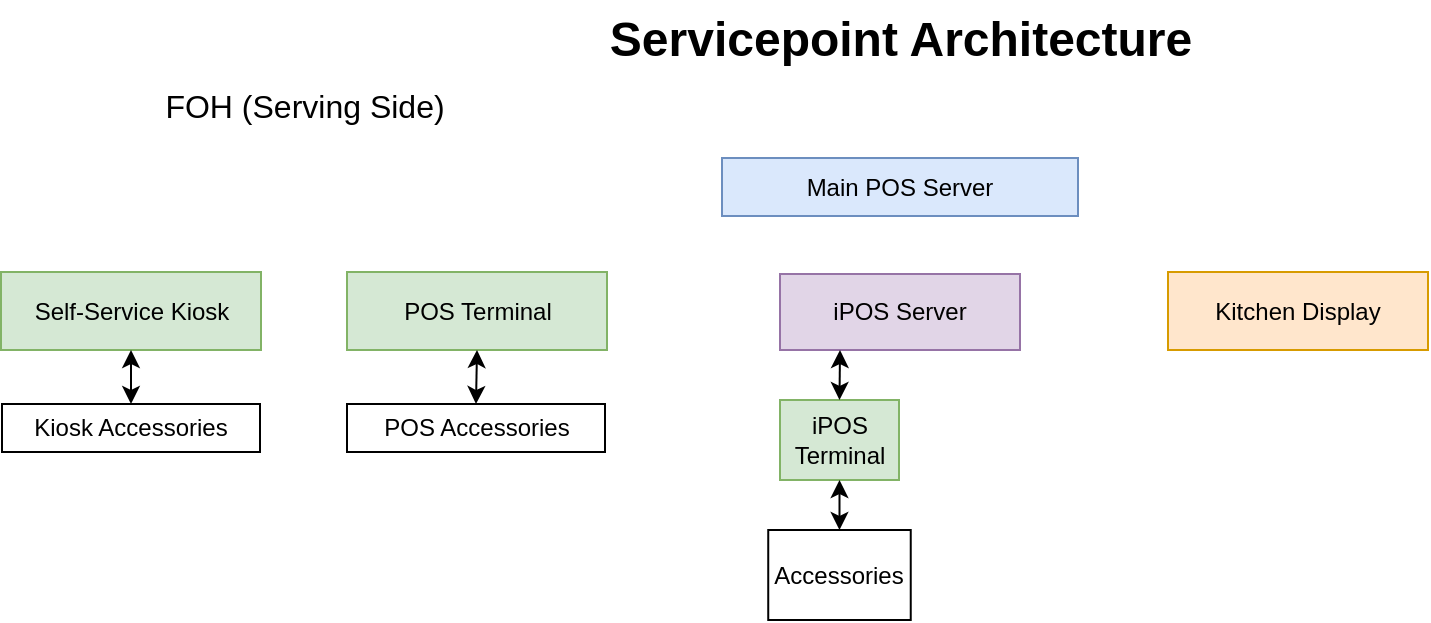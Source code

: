 <mxfile border="50" scale="3" compressed="false" locked="false" version="24.7.7">
  <diagram name="Blank" id="YmL12bMKpDGza6XwsDPr">
    <mxGraphModel dx="2059" dy="686" grid="0" gridSize="10" guides="1" tooltips="1" connect="1" arrows="1" fold="1" page="0" pageScale="1" pageWidth="827" pageHeight="1169" background="none" math="1" shadow="0">
      <root>
        <mxCell id="X5NqExCQtvZxIxQ7pmgY-0" />
        <mxCell id="1" parent="X5NqExCQtvZxIxQ7pmgY-0" />
        <mxCell id="uZHWdwqBzNDXaLBIzFla-1" value="Main POS Server" style="rounded=0;whiteSpace=wrap;html=1;fillColor=#dae8fc;strokeColor=#6c8ebf;" vertex="1" parent="1">
          <mxGeometry x="-429" y="328" width="178" height="29" as="geometry" />
        </mxCell>
        <mxCell id="uZHWdwqBzNDXaLBIzFla-2" value="Servicepoint Architecture" style="text;strokeColor=none;fillColor=none;html=1;fontSize=24;fontStyle=1;verticalAlign=middle;align=center;" vertex="1" parent="1">
          <mxGeometry x="-390" y="249" width="100" height="40" as="geometry" />
        </mxCell>
        <mxCell id="uZHWdwqBzNDXaLBIzFla-4" value="POS Terminal" style="rounded=0;whiteSpace=wrap;html=1;fillColor=#d5e8d4;strokeColor=#82b366;" vertex="1" parent="1">
          <mxGeometry x="-616.5" y="385" width="130" height="39" as="geometry" />
        </mxCell>
        <mxCell id="uZHWdwqBzNDXaLBIzFla-6" value="&lt;span style=&quot;font-weight: normal;&quot;&gt;&lt;font style=&quot;font-size: 16px;&quot;&gt;FOH (Serving Side)&lt;/font&gt;&lt;/span&gt;" style="text;strokeColor=none;fillColor=none;html=1;fontSize=24;fontStyle=1;verticalAlign=middle;align=center;" vertex="1" parent="1">
          <mxGeometry x="-688" y="280" width="100" height="40" as="geometry" />
        </mxCell>
        <mxCell id="uZHWdwqBzNDXaLBIzFla-7" value="POS Accessories" style="rounded=0;whiteSpace=wrap;html=1;" vertex="1" parent="1">
          <mxGeometry x="-616.5" y="451" width="129" height="24" as="geometry" />
        </mxCell>
        <mxCell id="uZHWdwqBzNDXaLBIzFla-9" value="" style="endArrow=classic;startArrow=classic;html=1;rounded=0;exitX=0.5;exitY=0;exitDx=0;exitDy=0;entryX=0.5;entryY=1;entryDx=0;entryDy=0;" edge="1" parent="1" source="uZHWdwqBzNDXaLBIzFla-7" target="uZHWdwqBzNDXaLBIzFla-4">
          <mxGeometry width="50" height="50" relative="1" as="geometry">
            <mxPoint x="-547.5" y="462" as="sourcePoint" />
            <mxPoint x="-555.5" y="434" as="targetPoint" />
          </mxGeometry>
        </mxCell>
        <mxCell id="uZHWdwqBzNDXaLBIzFla-11" value="Self-Service Kiosk" style="rounded=0;whiteSpace=wrap;html=1;fillColor=#d5e8d4;strokeColor=#82b366;" vertex="1" parent="1">
          <mxGeometry x="-789.5" y="385" width="130" height="39" as="geometry" />
        </mxCell>
        <mxCell id="uZHWdwqBzNDXaLBIzFla-12" value="Kiosk Accessories" style="rounded=0;whiteSpace=wrap;html=1;" vertex="1" parent="1">
          <mxGeometry x="-789" y="451" width="129" height="24" as="geometry" />
        </mxCell>
        <mxCell id="uZHWdwqBzNDXaLBIzFla-13" value="" style="endArrow=classic;startArrow=classic;html=1;rounded=0;exitX=0.5;exitY=0;exitDx=0;exitDy=0;entryX=0.5;entryY=1;entryDx=0;entryDy=0;" edge="1" parent="1" source="uZHWdwqBzNDXaLBIzFla-12" target="uZHWdwqBzNDXaLBIzFla-11">
          <mxGeometry width="50" height="50" relative="1" as="geometry">
            <mxPoint x="-541.5" y="461" as="sourcePoint" />
            <mxPoint x="-541.5" y="434" as="targetPoint" />
          </mxGeometry>
        </mxCell>
        <mxCell id="uZHWdwqBzNDXaLBIzFla-14" value="Kitchen Display" style="rounded=0;whiteSpace=wrap;html=1;fillColor=#ffe6cc;strokeColor=#d79b00;" vertex="1" parent="1">
          <mxGeometry x="-206" y="385" width="130" height="39" as="geometry" />
        </mxCell>
        <mxCell id="uZHWdwqBzNDXaLBIzFla-15" value="iPOS Server" style="rounded=0;whiteSpace=wrap;html=1;fillColor=#e1d5e7;strokeColor=#9673a6;" vertex="1" parent="1">
          <mxGeometry x="-400" y="386" width="120" height="38" as="geometry" />
        </mxCell>
        <mxCell id="uZHWdwqBzNDXaLBIzFla-16" value="iPOS Terminal" style="rounded=0;whiteSpace=wrap;html=1;fillColor=#d5e8d4;strokeColor=#82b366;" vertex="1" parent="1">
          <mxGeometry x="-400" y="449" width="59.5" height="40" as="geometry" />
        </mxCell>
        <mxCell id="uZHWdwqBzNDXaLBIzFla-18" value="Accessories" style="rounded=0;whiteSpace=wrap;html=1;" vertex="1" parent="1">
          <mxGeometry x="-405.88" y="514" width="71.25" height="45" as="geometry" />
        </mxCell>
        <mxCell id="uZHWdwqBzNDXaLBIzFla-19" value="" style="endArrow=classic;startArrow=classic;html=1;rounded=0;exitX=0.5;exitY=0;exitDx=0;exitDy=0;entryX=0.5;entryY=1;entryDx=0;entryDy=0;" edge="1" parent="1" source="uZHWdwqBzNDXaLBIzFla-18" target="uZHWdwqBzNDXaLBIzFla-16">
          <mxGeometry width="50" height="50" relative="1" as="geometry">
            <mxPoint x="-542" y="461" as="sourcePoint" />
            <mxPoint x="-541" y="434" as="targetPoint" />
          </mxGeometry>
        </mxCell>
        <mxCell id="uZHWdwqBzNDXaLBIzFla-20" value="" style="endArrow=classic;startArrow=classic;html=1;rounded=0;exitX=0.5;exitY=0;exitDx=0;exitDy=0;entryX=0.25;entryY=1;entryDx=0;entryDy=0;" edge="1" parent="1" source="uZHWdwqBzNDXaLBIzFla-16" target="uZHWdwqBzNDXaLBIzFla-15">
          <mxGeometry width="50" height="50" relative="1" as="geometry">
            <mxPoint x="-542" y="461" as="sourcePoint" />
            <mxPoint x="-541" y="434" as="targetPoint" />
          </mxGeometry>
        </mxCell>
      </root>
    </mxGraphModel>
  </diagram>
</mxfile>
